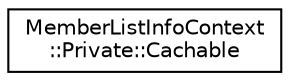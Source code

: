 digraph "Graphical Class Hierarchy"
{
 // INTERACTIVE_SVG=YES
  edge [fontname="Helvetica",fontsize="10",labelfontname="Helvetica",labelfontsize="10"];
  node [fontname="Helvetica",fontsize="10",shape=record];
  rankdir="LR";
  Node0 [label="MemberListInfoContext\l::Private::Cachable",height=0.2,width=0.4,color="black", fillcolor="white", style="filled",URL="$d8/d5f/struct_member_list_info_context_1_1_private_1_1_cachable.html"];
}
